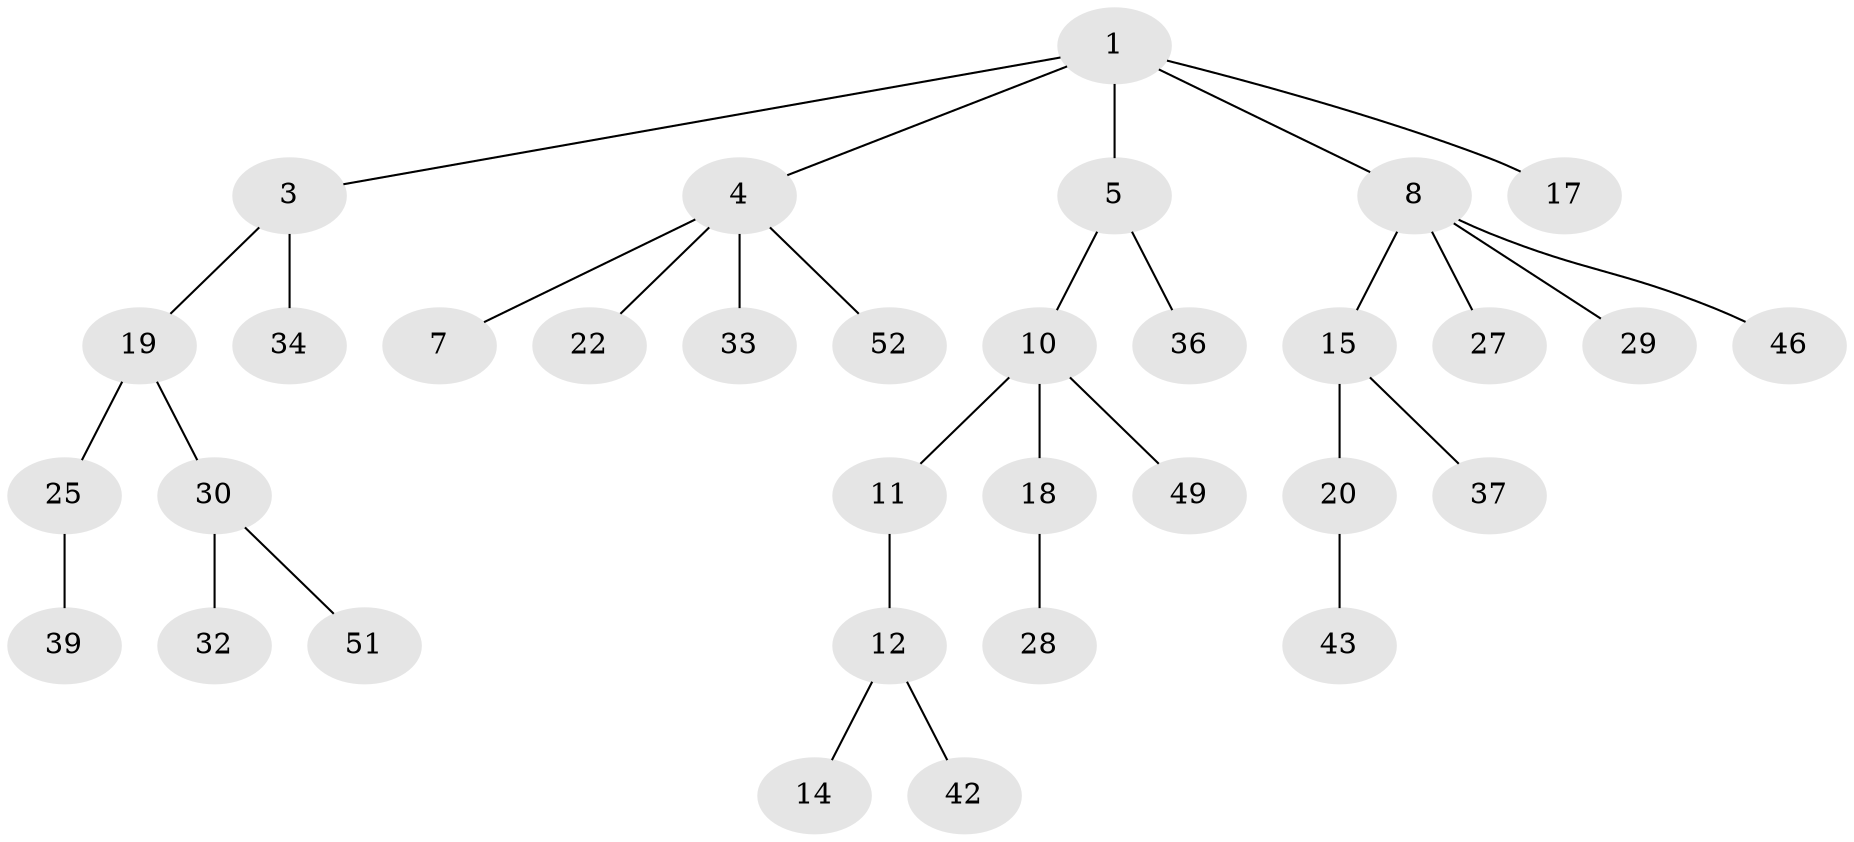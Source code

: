 // Generated by graph-tools (version 1.1) at 2025/52/02/27/25 19:52:10]
// undirected, 33 vertices, 32 edges
graph export_dot {
graph [start="1"]
  node [color=gray90,style=filled];
  1 [super="+2"];
  3 [super="+9"];
  4 [super="+53"];
  5 [super="+6"];
  7 [super="+21"];
  8 [super="+13"];
  10 [super="+16"];
  11;
  12 [super="+23"];
  14 [super="+48"];
  15 [super="+24"];
  17;
  18 [super="+35"];
  19;
  20 [super="+50"];
  22 [super="+41"];
  25 [super="+26"];
  27;
  28;
  29;
  30 [super="+31"];
  32;
  33 [super="+40"];
  34;
  36 [super="+38"];
  37 [super="+45"];
  39;
  42 [super="+47"];
  43 [super="+44"];
  46;
  49;
  51;
  52;
  1 -- 4;
  1 -- 5;
  1 -- 17;
  1 -- 8;
  1 -- 3;
  3 -- 34;
  3 -- 19;
  4 -- 7;
  4 -- 22;
  4 -- 33;
  4 -- 52;
  5 -- 36;
  5 -- 10;
  8 -- 27;
  8 -- 46;
  8 -- 29;
  8 -- 15;
  10 -- 11;
  10 -- 49;
  10 -- 18;
  11 -- 12;
  12 -- 14;
  12 -- 42;
  15 -- 20;
  15 -- 37;
  18 -- 28;
  19 -- 25;
  19 -- 30;
  20 -- 43;
  25 -- 39;
  30 -- 32;
  30 -- 51;
}
